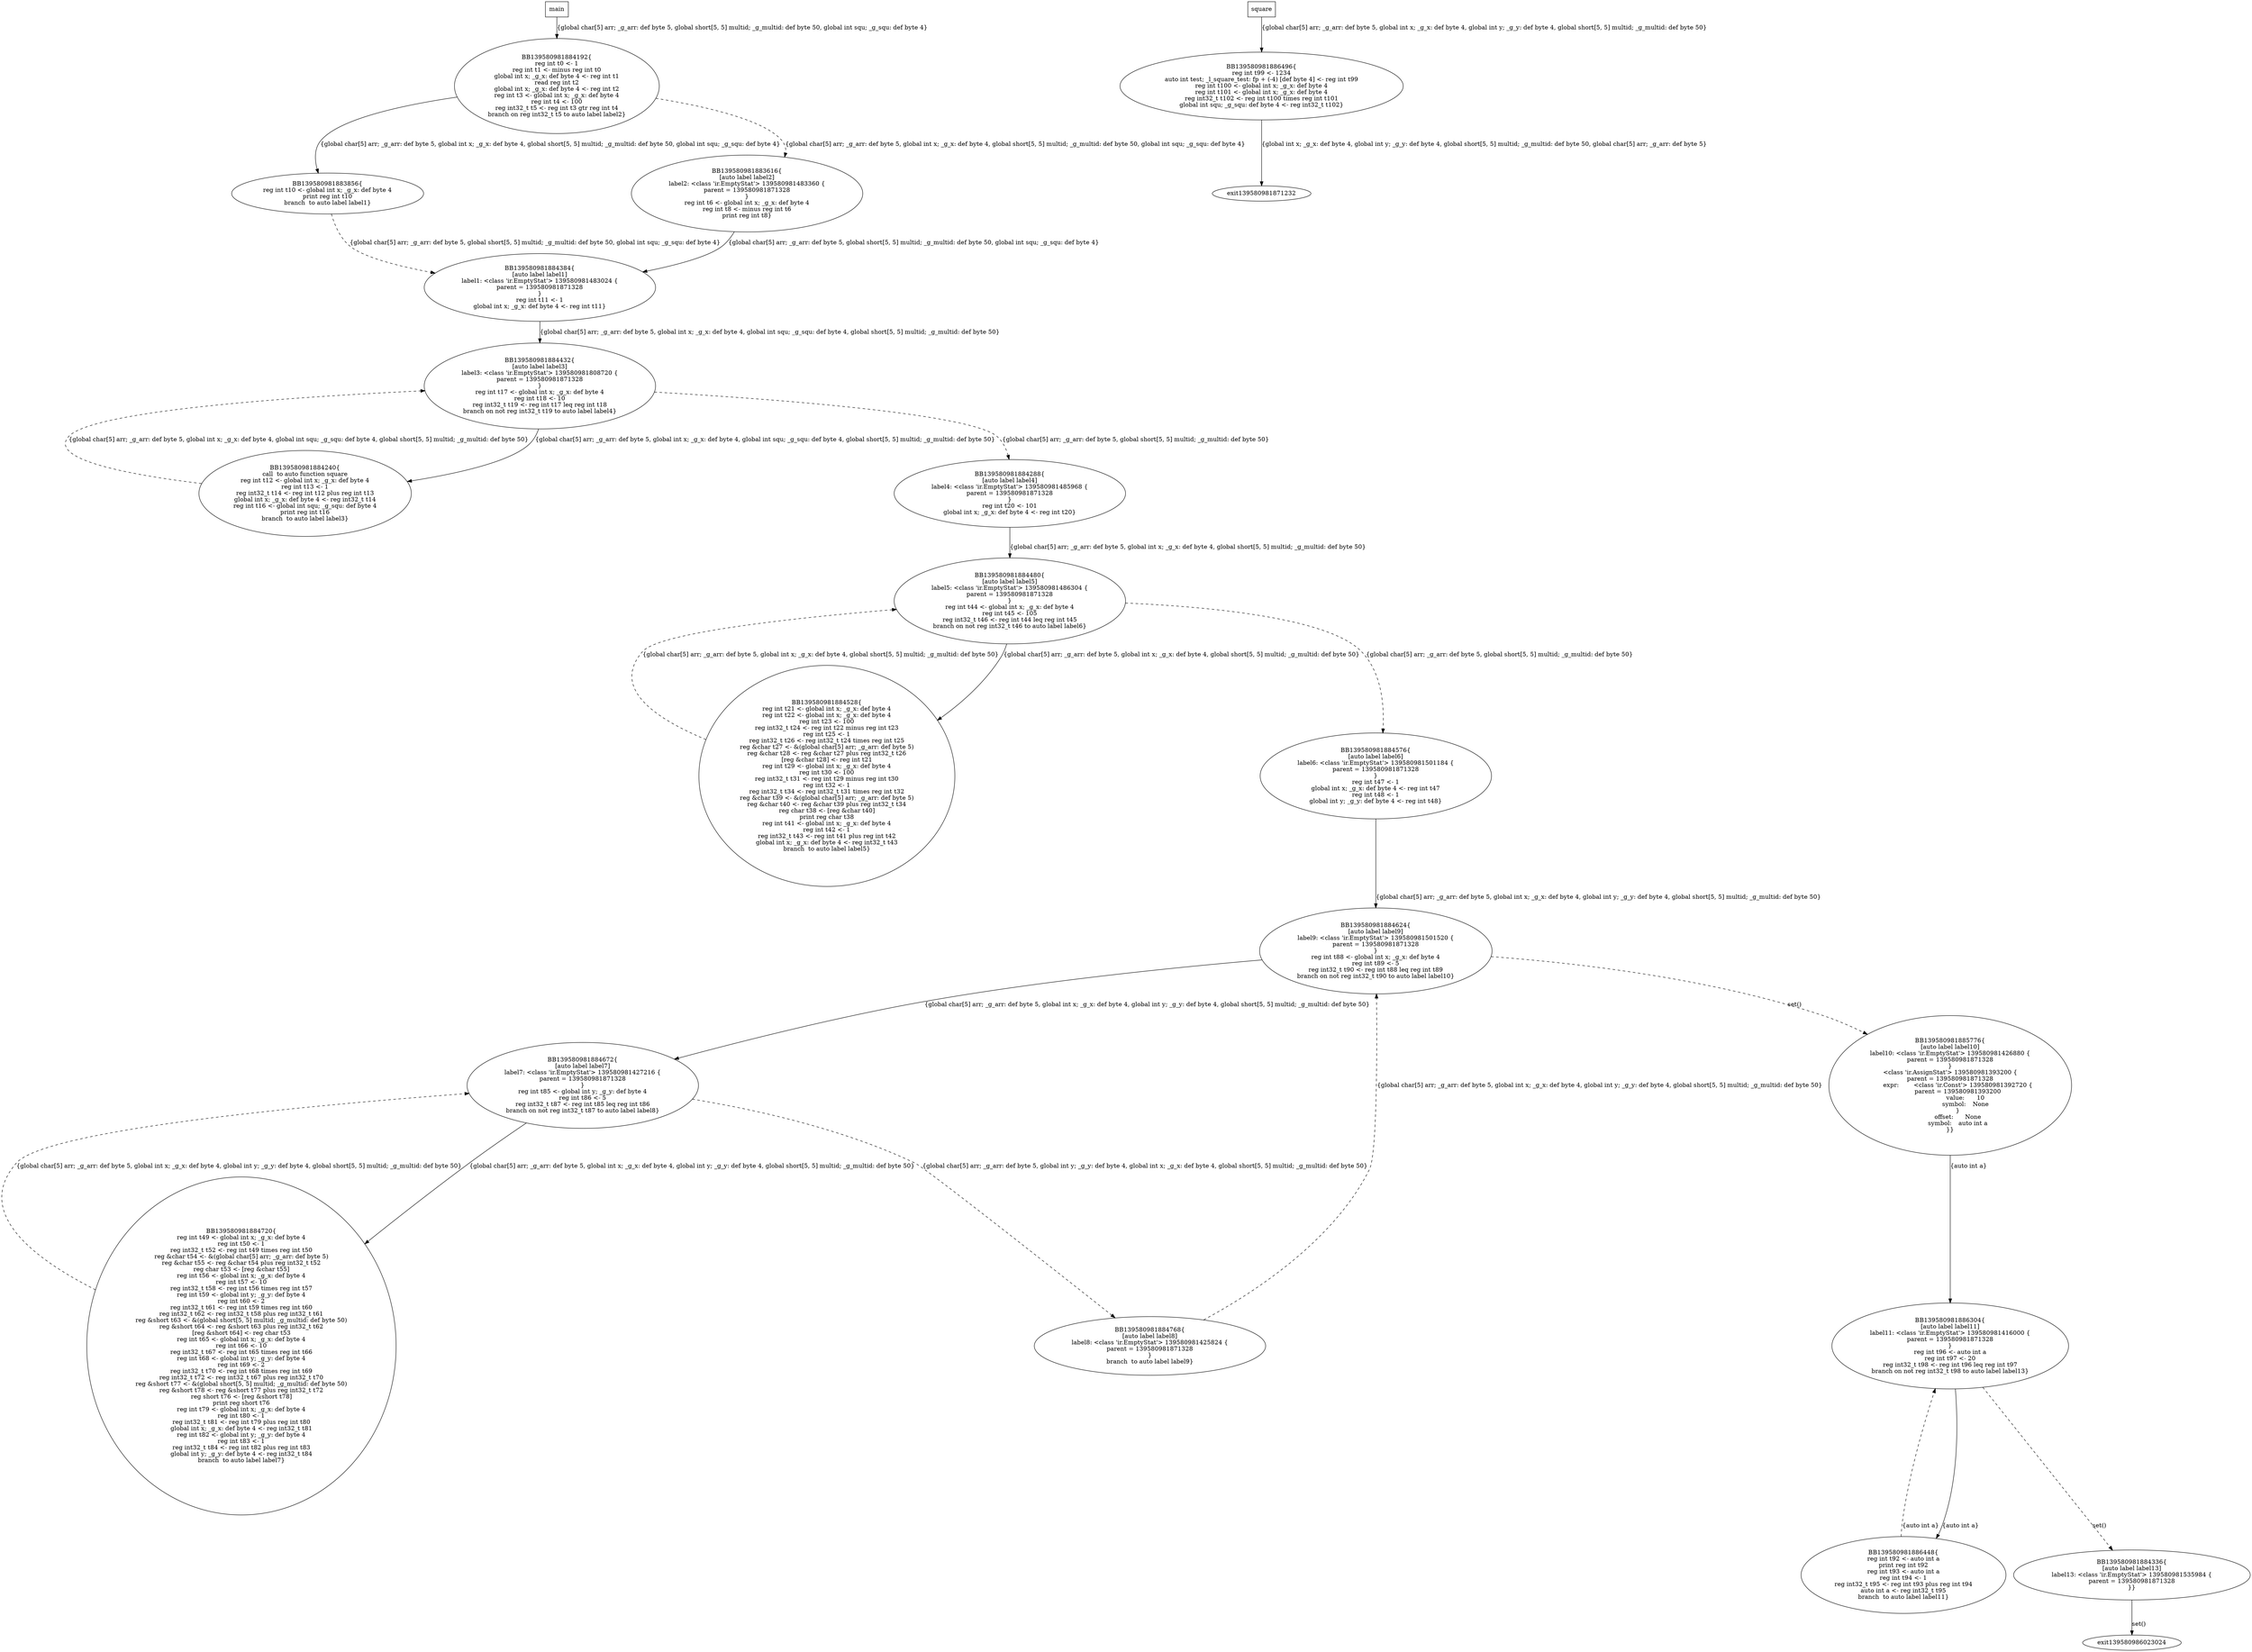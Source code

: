 digraph G {
139580981884192 [label="BB139580981884192{\nreg int t0 <- 1\nreg int t1 <- minus reg int t0\nglobal int x; _g_x: def byte 4 <- reg int t1\nread reg int t2\nglobal int x; _g_x: def byte 4 <- reg int t2\nreg int t3 <- global int x; _g_x: def byte 4\nreg int t4 <- 100\nreg int32_t t5 <- reg int t3 gtr reg int t4\nbranch on reg int32_t t5 to auto label label2}"];
139580981884192 -> 139580981883856 [label="{global char[5] arr; _g_arr: def byte 5, global int x; _g_x: def byte 4, global short[5, 5] multid; _g_multid: def byte 50, global int squ; _g_squ: def byte 4}"];
139580981884192 -> 139580981883616 [style=dashed,label="{global char[5] arr; _g_arr: def byte 5, global int x; _g_x: def byte 4, global short[5, 5] multid; _g_multid: def byte 50, global int squ; _g_squ: def byte 4}"];
139580981883856 [label="BB139580981883856{\nreg int t10 <- global int x; _g_x: def byte 4\nprint reg int t10\nbranch  to auto label label1}"];
139580981883856 -> 139580981884384 [style=dashed,label="{global char[5] arr; _g_arr: def byte 5, global short[5, 5] multid; _g_multid: def byte 50, global int squ; _g_squ: def byte 4}"];
139580981883616 [label="BB139580981883616{\n[auto label label2]\nlabel2: <class 'ir.EmptyStat'> 139580981483360 {
parent = 139580981871328
}\nreg int t6 <- global int x; _g_x: def byte 4\nreg int t8 <- minus reg int t6\nprint reg int t8}"];
139580981883616 -> 139580981884384 [label="{global char[5] arr; _g_arr: def byte 5, global short[5, 5] multid; _g_multid: def byte 50, global int squ; _g_squ: def byte 4}"];
139580981884384 [label="BB139580981884384{\n[auto label label1]\nlabel1: <class 'ir.EmptyStat'> 139580981483024 {
parent = 139580981871328
}\nreg int t11 <- 1\nglobal int x; _g_x: def byte 4 <- reg int t11}"];
139580981884384 -> 139580981884432 [label="{global char[5] arr; _g_arr: def byte 5, global int x; _g_x: def byte 4, global int squ; _g_squ: def byte 4, global short[5, 5] multid; _g_multid: def byte 50}"];
139580981884432 [label="BB139580981884432{\n[auto label label3]\nlabel3: <class 'ir.EmptyStat'> 139580981808720 {
parent = 139580981871328
}\nreg int t17 <- global int x; _g_x: def byte 4\nreg int t18 <- 10\nreg int32_t t19 <- reg int t17 leq reg int t18\nbranch on not reg int32_t t19 to auto label label4}"];
139580981884432 -> 139580981884240 [label="{global char[5] arr; _g_arr: def byte 5, global int x; _g_x: def byte 4, global int squ; _g_squ: def byte 4, global short[5, 5] multid; _g_multid: def byte 50}"];
139580981884432 -> 139580981884288 [style=dashed,label="{global char[5] arr; _g_arr: def byte 5, global short[5, 5] multid; _g_multid: def byte 50}"];
139580981884240 [label="BB139580981884240{\ncall  to auto function square\nreg int t12 <- global int x; _g_x: def byte 4\nreg int t13 <- 1\nreg int32_t t14 <- reg int t12 plus reg int t13\nglobal int x; _g_x: def byte 4 <- reg int32_t t14\nreg int t16 <- global int squ; _g_squ: def byte 4\nprint reg int t16\nbranch  to auto label label3}"];
139580981884240 -> 139580981884432 [style=dashed,label="{global char[5] arr; _g_arr: def byte 5, global int x; _g_x: def byte 4, global int squ; _g_squ: def byte 4, global short[5, 5] multid; _g_multid: def byte 50}"];
139580981884288 [label="BB139580981884288{\n[auto label label4]\nlabel4: <class 'ir.EmptyStat'> 139580981485968 {
parent = 139580981871328
}\nreg int t20 <- 101\nglobal int x; _g_x: def byte 4 <- reg int t20}"];
139580981884288 -> 139580981884480 [label="{global char[5] arr; _g_arr: def byte 5, global int x; _g_x: def byte 4, global short[5, 5] multid; _g_multid: def byte 50}"];
139580981884480 [label="BB139580981884480{\n[auto label label5]\nlabel5: <class 'ir.EmptyStat'> 139580981486304 {
parent = 139580981871328
}\nreg int t44 <- global int x; _g_x: def byte 4\nreg int t45 <- 105\nreg int32_t t46 <- reg int t44 leq reg int t45\nbranch on not reg int32_t t46 to auto label label6}"];
139580981884480 -> 139580981884528 [label="{global char[5] arr; _g_arr: def byte 5, global int x; _g_x: def byte 4, global short[5, 5] multid; _g_multid: def byte 50}"];
139580981884480 -> 139580981884576 [style=dashed,label="{global char[5] arr; _g_arr: def byte 5, global short[5, 5] multid; _g_multid: def byte 50}"];
139580981884528 [label="BB139580981884528{\nreg int t21 <- global int x; _g_x: def byte 4\nreg int t22 <- global int x; _g_x: def byte 4\nreg int t23 <- 100\nreg int32_t t24 <- reg int t22 minus reg int t23\nreg int t25 <- 1\nreg int32_t t26 <- reg int32_t t24 times reg int t25\nreg &char t27 <- &(global char[5] arr; _g_arr: def byte 5)\nreg &char t28 <- reg &char t27 plus reg int32_t t26\n[reg &char t28] <- reg int t21\nreg int t29 <- global int x; _g_x: def byte 4\nreg int t30 <- 100\nreg int32_t t31 <- reg int t29 minus reg int t30\nreg int t32 <- 1\nreg int32_t t34 <- reg int32_t t31 times reg int t32\nreg &char t39 <- &(global char[5] arr; _g_arr: def byte 5)\nreg &char t40 <- reg &char t39 plus reg int32_t t34\nreg char t38 <- [reg &char t40]\nprint reg char t38\nreg int t41 <- global int x; _g_x: def byte 4\nreg int t42 <- 1\nreg int32_t t43 <- reg int t41 plus reg int t42\nglobal int x; _g_x: def byte 4 <- reg int32_t t43\nbranch  to auto label label5}"];
139580981884528 -> 139580981884480 [style=dashed,label="{global char[5] arr; _g_arr: def byte 5, global int x; _g_x: def byte 4, global short[5, 5] multid; _g_multid: def byte 50}"];
139580981884576 [label="BB139580981884576{\n[auto label label6]\nlabel6: <class 'ir.EmptyStat'> 139580981501184 {
parent = 139580981871328
}\nreg int t47 <- 1\nglobal int x; _g_x: def byte 4 <- reg int t47\nreg int t48 <- 1\nglobal int y; _g_y: def byte 4 <- reg int t48}"];
139580981884576 -> 139580981884624 [label="{global char[5] arr; _g_arr: def byte 5, global int x; _g_x: def byte 4, global int y; _g_y: def byte 4, global short[5, 5] multid; _g_multid: def byte 50}"];
139580981884624 [label="BB139580981884624{\n[auto label label9]\nlabel9: <class 'ir.EmptyStat'> 139580981501520 {
parent = 139580981871328
}\nreg int t88 <- global int x; _g_x: def byte 4\nreg int t89 <- 5\nreg int32_t t90 <- reg int t88 leq reg int t89\nbranch on not reg int32_t t90 to auto label label10}"];
139580981884624 -> 139580981884672 [label="{global char[5] arr; _g_arr: def byte 5, global int x; _g_x: def byte 4, global int y; _g_y: def byte 4, global short[5, 5] multid; _g_multid: def byte 50}"];
139580981884624 -> 139580981885776 [style=dashed,label="set()"];
139580981884672 [label="BB139580981884672{\n[auto label label7]\nlabel7: <class 'ir.EmptyStat'> 139580981427216 {
parent = 139580981871328
}\nreg int t85 <- global int y; _g_y: def byte 4\nreg int t86 <- 5\nreg int32_t t87 <- reg int t85 leq reg int t86\nbranch on not reg int32_t t87 to auto label label8}"];
139580981884672 -> 139580981884720 [label="{global char[5] arr; _g_arr: def byte 5, global int x; _g_x: def byte 4, global int y; _g_y: def byte 4, global short[5, 5] multid; _g_multid: def byte 50}"];
139580981884672 -> 139580981884768 [style=dashed,label="{global char[5] arr; _g_arr: def byte 5, global int y; _g_y: def byte 4, global int x; _g_x: def byte 4, global short[5, 5] multid; _g_multid: def byte 50}"];
139580981884720 [label="BB139580981884720{\nreg int t49 <- global int x; _g_x: def byte 4\nreg int t50 <- 1\nreg int32_t t52 <- reg int t49 times reg int t50\nreg &char t54 <- &(global char[5] arr; _g_arr: def byte 5)\nreg &char t55 <- reg &char t54 plus reg int32_t t52\nreg char t53 <- [reg &char t55]\nreg int t56 <- global int x; _g_x: def byte 4\nreg int t57 <- 10\nreg int32_t t58 <- reg int t56 times reg int t57\nreg int t59 <- global int y; _g_y: def byte 4\nreg int t60 <- 2\nreg int32_t t61 <- reg int t59 times reg int t60\nreg int32_t t62 <- reg int32_t t58 plus reg int32_t t61\nreg &short t63 <- &(global short[5, 5] multid; _g_multid: def byte 50)\nreg &short t64 <- reg &short t63 plus reg int32_t t62\n[reg &short t64] <- reg char t53\nreg int t65 <- global int x; _g_x: def byte 4\nreg int t66 <- 10\nreg int32_t t67 <- reg int t65 times reg int t66\nreg int t68 <- global int y; _g_y: def byte 4\nreg int t69 <- 2\nreg int32_t t70 <- reg int t68 times reg int t69\nreg int32_t t72 <- reg int32_t t67 plus reg int32_t t70\nreg &short t77 <- &(global short[5, 5] multid; _g_multid: def byte 50)\nreg &short t78 <- reg &short t77 plus reg int32_t t72\nreg short t76 <- [reg &short t78]\nprint reg short t76\nreg int t79 <- global int x; _g_x: def byte 4\nreg int t80 <- 1\nreg int32_t t81 <- reg int t79 plus reg int t80\nglobal int x; _g_x: def byte 4 <- reg int32_t t81\nreg int t82 <- global int y; _g_y: def byte 4\nreg int t83 <- 1\nreg int32_t t84 <- reg int t82 plus reg int t83\nglobal int y; _g_y: def byte 4 <- reg int32_t t84\nbranch  to auto label label7}"];
139580981884720 -> 139580981884672 [style=dashed,label="{global char[5] arr; _g_arr: def byte 5, global int x; _g_x: def byte 4, global int y; _g_y: def byte 4, global short[5, 5] multid; _g_multid: def byte 50}"];
139580981884768 [label="BB139580981884768{\n[auto label label8]\nlabel8: <class 'ir.EmptyStat'> 139580981425824 {
parent = 139580981871328
}\nbranch  to auto label label9}"];
139580981884768 -> 139580981884624 [style=dashed,label="{global char[5] arr; _g_arr: def byte 5, global int x; _g_x: def byte 4, global int y; _g_y: def byte 4, global short[5, 5] multid; _g_multid: def byte 50}"];
139580981885776 [label="BB139580981885776{\n[auto label label10]\nlabel10: <class 'ir.EmptyStat'> 139580981426880 {
parent = 139580981871328
}\n<class 'ir.AssignStat'> 139580981393200 {
parent = 139580981871328
	expr: 	<class 'ir.Const'> 139580981392720 {
	parent = 139580981393200
		value: 	10
		symbol: 	None
	}
	offset: 	None
	symbol: 	auto int a
}}"];
139580981885776 -> 139580981886304 [label="{auto int a}"];
139580981886304 [label="BB139580981886304{\n[auto label label11]\nlabel11: <class 'ir.EmptyStat'> 139580981416000 {
parent = 139580981871328
}\nreg int t96 <- auto int a\nreg int t97 <- 20\nreg int32_t t98 <- reg int t96 leq reg int t97\nbranch on not reg int32_t t98 to auto label label13}"];
139580981886304 -> 139580981886448 [label="{auto int a}"];
139580981886304 -> 139580981884336 [style=dashed,label="set()"];
139580981886448 [label="BB139580981886448{\nreg int t92 <- auto int a\nprint reg int t92\nreg int t93 <- auto int a\nreg int t94 <- 1\nreg int32_t t95 <- reg int t93 plus reg int t94\nauto int a <- reg int32_t t95\nbranch  to auto label label11}"];
139580981886448 -> 139580981886304 [style=dashed,label="{auto int a}"];
139580981884336 [label="BB139580981884336{\n[auto label label13]\nlabel13: <class 'ir.EmptyStat'> 139580981535984 {
parent = 139580981871328
}}"];
139580981884336 -> exit139580986023024 [label="set()"];
139580981886496 [label="BB139580981886496{\nreg int t99 <- 1234\nauto int test; _l_square_test: fp + (-4) [def byte 4] <- reg int t99\nreg int t100 <- global int x; _g_x: def byte 4\nreg int t101 <- global int x; _g_x: def byte 4\nreg int32_t t102 <- reg int t100 times reg int t101\nglobal int squ; _g_squ: def byte 4 <- reg int32_t t102}"];
139580981886496 -> exit139580981871232 [label="{global int x; _g_x: def byte 4, global int y; _g_y: def byte 4, global short[5, 5] multid; _g_multid: def byte 50, global char[5] arr; _g_arr: def byte 5}"];
main [shape=box];
main -> 139580981884192 [label="{global char[5] arr; _g_arr: def byte 5, global short[5, 5] multid; _g_multid: def byte 50, global int squ; _g_squ: def byte 4}"];
square [shape=box];
square -> 139580981886496 [label="{global char[5] arr; _g_arr: def byte 5, global int x; _g_x: def byte 4, global int y; _g_y: def byte 4, global short[5, 5] multid; _g_multid: def byte 50}"];
}
